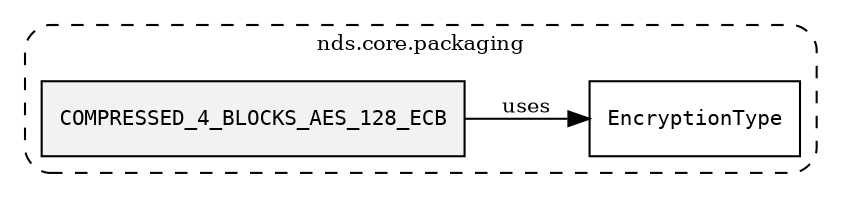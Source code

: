/**
 * This dot file creates symbol collaboration diagram for COMPRESSED_4_BLOCKS_AES_128_ECB.
 */
digraph ZSERIO
{
    node [shape=box, fontsize=10];
    rankdir="LR";
    fontsize=10;
    tooltip="COMPRESSED_4_BLOCKS_AES_128_ECB collaboration diagram";

    subgraph "cluster_nds.core.packaging"
    {
        style="dashed, rounded";
        label="nds.core.packaging";
        tooltip="Package nds.core.packaging";
        href="../../../content/packages/nds.core.packaging.html#Package-nds-core-packaging";
        target="_parent";

        "COMPRESSED_4_BLOCKS_AES_128_ECB" [style="filled", fillcolor="#0000000D", target="_parent", label=<<font face="monospace"><table align="center" border="0" cellspacing="0" cellpadding="0"><tr><td href="../../../content/packages/nds.core.packaging.html#Constant-COMPRESSED_4_BLOCKS_AES_128_ECB" title="Constant defined in nds.core.packaging">COMPRESSED_4_BLOCKS_AES_128_ECB</td></tr></table></font>>];
        "EncryptionType" [target="_parent", label=<<font face="monospace"><table align="center" border="0" cellspacing="0" cellpadding="0"><tr><td href="../../../content/packages/nds.core.packaging.html#Subtype-EncryptionType" title="Subtype defined in nds.core.packaging">EncryptionType</td></tr></table></font>>];
    }

    "COMPRESSED_4_BLOCKS_AES_128_ECB" -> "EncryptionType" [label="uses", fontsize=10];
}
